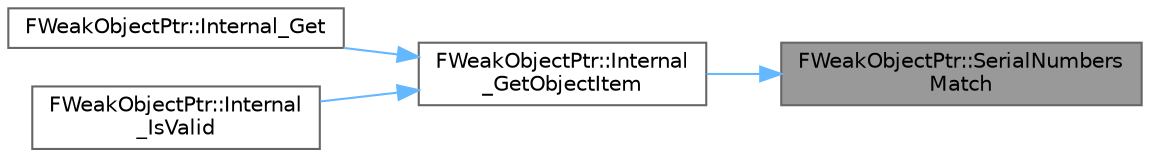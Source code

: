 digraph "FWeakObjectPtr::SerialNumbersMatch"
{
 // INTERACTIVE_SVG=YES
 // LATEX_PDF_SIZE
  bgcolor="transparent";
  edge [fontname=Helvetica,fontsize=10,labelfontname=Helvetica,labelfontsize=10];
  node [fontname=Helvetica,fontsize=10,shape=box,height=0.2,width=0.4];
  rankdir="RL";
  Node1 [id="Node000001",label="FWeakObjectPtr::SerialNumbers\lMatch",height=0.2,width=0.4,color="gray40", fillcolor="grey60", style="filled", fontcolor="black",tooltip="internal function to test for serial number matches"];
  Node1 -> Node2 [id="edge1_Node000001_Node000002",dir="back",color="steelblue1",style="solid",tooltip=" "];
  Node2 [id="Node000002",label="FWeakObjectPtr::Internal\l_GetObjectItem",height=0.2,width=0.4,color="grey40", fillcolor="white", style="filled",URL="$d2/dbe/structFWeakObjectPtr.html#a5b029bf68cdea6feea65ec1c920f1dc5",tooltip=" "];
  Node2 -> Node3 [id="edge2_Node000002_Node000003",dir="back",color="steelblue1",style="solid",tooltip=" "];
  Node3 [id="Node000003",label="FWeakObjectPtr::Internal_Get",height=0.2,width=0.4,color="grey40", fillcolor="white", style="filled",URL="$d2/dbe/structFWeakObjectPtr.html#a518a7ab1d2fec902404600f0a2970faa",tooltip="Private (inlined) version for internal use only."];
  Node2 -> Node4 [id="edge3_Node000002_Node000004",dir="back",color="steelblue1",style="solid",tooltip=" "];
  Node4 [id="Node000004",label="FWeakObjectPtr::Internal\l_IsValid",height=0.2,width=0.4,color="grey40", fillcolor="white", style="filled",URL="$d2/dbe/structFWeakObjectPtr.html#a75ef08b039ee4d1d9ff134ff16850ed6",tooltip="Private (inlined) version for internal use only."];
}
